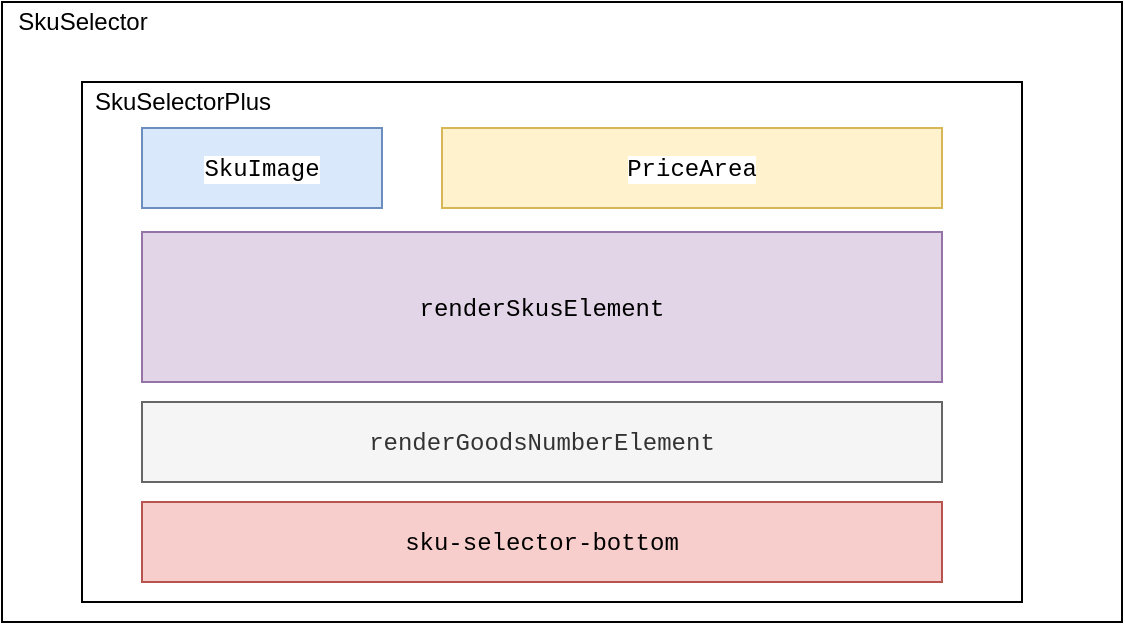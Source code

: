 <mxfile version="11.0.0" type="github"><diagram id="Rfvtm1klUZn9-S-L_76b" name="Page-1"><mxGraphModel dx="942" dy="567" grid="1" gridSize="10" guides="1" tooltips="1" connect="1" arrows="1" fold="1" page="1" pageScale="1" pageWidth="827" pageHeight="1169" math="0" shadow="0"><root><mxCell id="0"/><mxCell id="1" parent="0"/><mxCell id="mV8fQEXQR6m1xzFQASWW-1" value="" style="rounded=0;whiteSpace=wrap;html=1;" vertex="1" parent="1"><mxGeometry x="110" y="100" width="560" height="310" as="geometry"/></mxCell><mxCell id="mV8fQEXQR6m1xzFQASWW-2" value="SkuSelector&lt;br&gt;" style="text;html=1;resizable=0;autosize=1;align=center;verticalAlign=middle;points=[];fillColor=none;strokeColor=none;rounded=0;" vertex="1" parent="1"><mxGeometry x="110" y="100" width="80" height="20" as="geometry"/></mxCell><mxCell id="mV8fQEXQR6m1xzFQASWW-3" value="" style="rounded=0;whiteSpace=wrap;html=1;" vertex="1" parent="1"><mxGeometry x="150" y="140" width="470" height="260" as="geometry"/></mxCell><mxCell id="mV8fQEXQR6m1xzFQASWW-4" value="SkuSelectorPlus" style="text;html=1;resizable=0;autosize=1;align=center;verticalAlign=middle;points=[];fillColor=none;strokeColor=none;rounded=0;" vertex="1" parent="1"><mxGeometry x="150" y="140" width="100" height="20" as="geometry"/></mxCell><mxCell id="mV8fQEXQR6m1xzFQASWW-5" value="&lt;div style=&quot;line-height: 18px&quot;&gt;&lt;span style=&quot;font-family: &amp;#34;menlo&amp;#34; , &amp;#34;monaco&amp;#34; , &amp;#34;courier new&amp;#34; , monospace ; white-space: pre ; background-color: rgb(255 , 255 , 255)&quot;&gt;SkuImage&lt;/span&gt;&lt;br&gt;&lt;/div&gt;" style="rounded=0;whiteSpace=wrap;html=1;fillColor=#dae8fc;strokeColor=#6c8ebf;" vertex="1" parent="1"><mxGeometry x="180" y="163" width="120" height="40" as="geometry"/></mxCell><mxCell id="mV8fQEXQR6m1xzFQASWW-6" value="&lt;div style=&quot;line-height: 18px&quot;&gt;&lt;span style=&quot;font-family: &amp;#34;menlo&amp;#34; , &amp;#34;monaco&amp;#34; , &amp;#34;courier new&amp;#34; , monospace ; white-space: pre ; background-color: rgb(255 , 255 , 255)&quot;&gt;PriceArea&lt;/span&gt;&lt;br&gt;&lt;/div&gt;" style="rounded=0;whiteSpace=wrap;html=1;fillColor=#fff2cc;strokeColor=#d6b656;" vertex="1" parent="1"><mxGeometry x="330" y="163" width="250" height="40" as="geometry"/></mxCell><mxCell id="mV8fQEXQR6m1xzFQASWW-7" value="&lt;div style=&quot;line-height: 18px&quot;&gt;&lt;font face=&quot;menlo, monaco, courier new, monospace&quot;&gt;&lt;span style=&quot;white-space: pre&quot;&gt;renderSkusElement&lt;/span&gt;&lt;/font&gt;&lt;br&gt;&lt;/div&gt;" style="rounded=0;whiteSpace=wrap;html=1;fillColor=#e1d5e7;strokeColor=#9673a6;" vertex="1" parent="1"><mxGeometry x="180" y="215" width="400" height="75" as="geometry"/></mxCell><mxCell id="mV8fQEXQR6m1xzFQASWW-8" value="&lt;div style=&quot;line-height: 18px&quot;&gt;&lt;font face=&quot;menlo, monaco, courier new, monospace&quot;&gt;&lt;span style=&quot;white-space: pre&quot;&gt;renderGoodsNumberElement&lt;/span&gt;&lt;/font&gt;&lt;br&gt;&lt;/div&gt;" style="rounded=0;whiteSpace=wrap;html=1;fillColor=#f5f5f5;strokeColor=#666666;fontColor=#333333;" vertex="1" parent="1"><mxGeometry x="180" y="300" width="400" height="40" as="geometry"/></mxCell><mxCell id="mV8fQEXQR6m1xzFQASWW-11" value="&lt;div style=&quot;line-height: 18px&quot;&gt;&lt;font face=&quot;menlo, monaco, courier new, monospace&quot;&gt;&lt;span style=&quot;white-space: pre&quot;&gt;sku-selector-bottom&lt;/span&gt;&lt;/font&gt;&lt;br&gt;&lt;/div&gt;" style="rounded=0;whiteSpace=wrap;html=1;fillColor=#f8cecc;strokeColor=#b85450;" vertex="1" parent="1"><mxGeometry x="180" y="350" width="400" height="40" as="geometry"/></mxCell></root></mxGraphModel></diagram></mxfile>